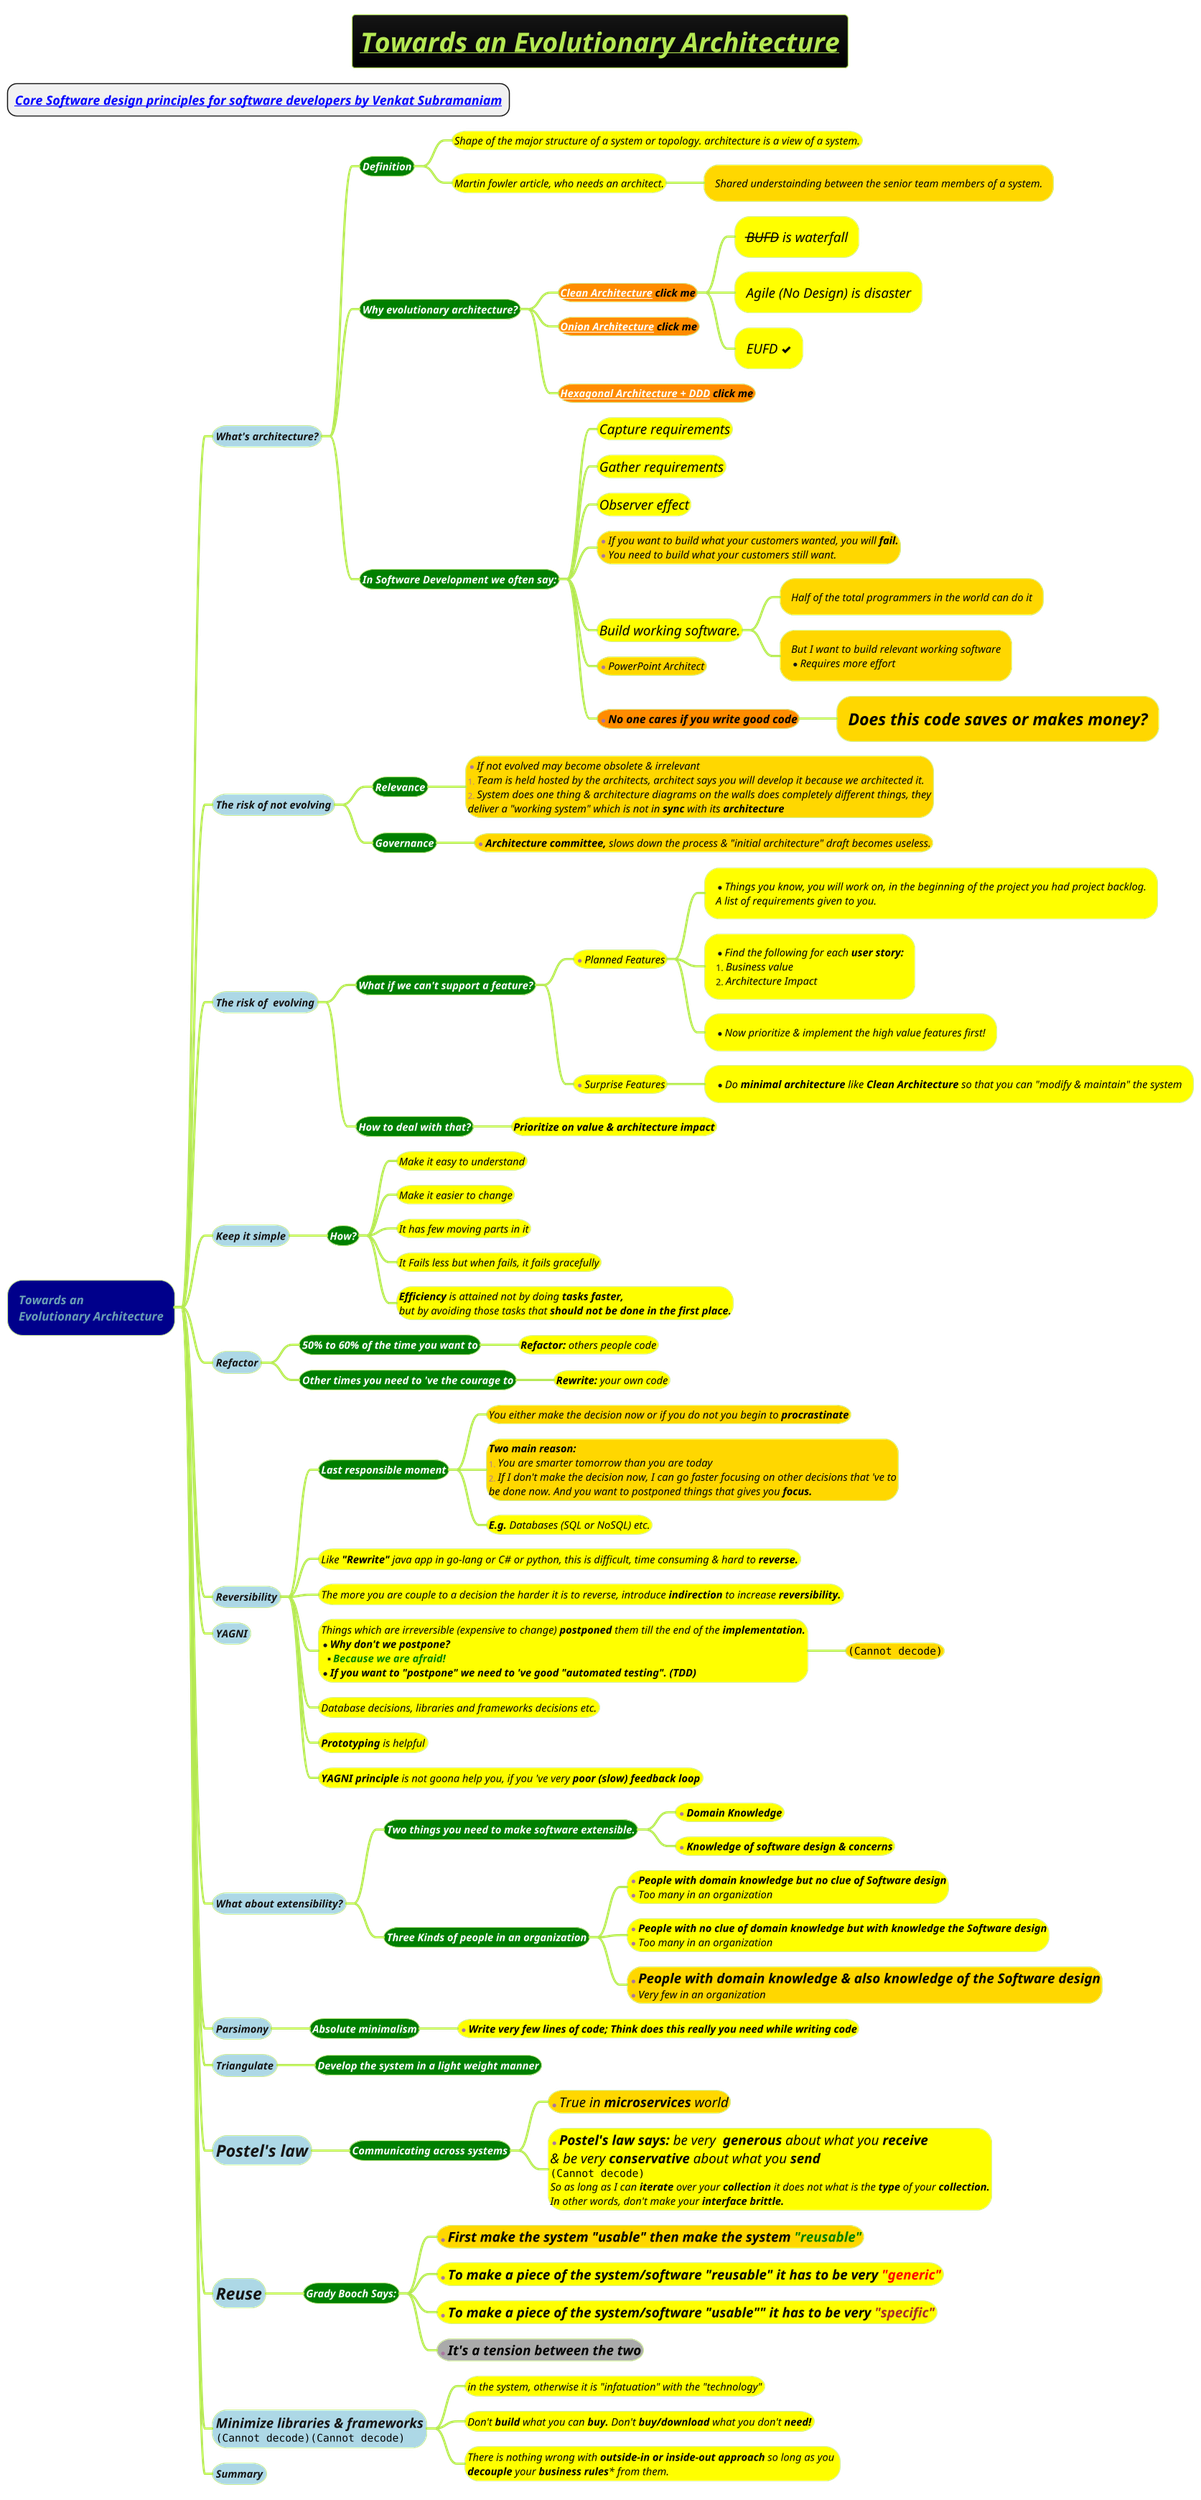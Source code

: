 @startmindmap
title =<i><b><u>Towards an Evolutionary Architecture
* ===<i><b>[[docs/3-programming-languages/Venkat-Subramaniam/Core-Software-design-principles-for-software-developers.puml Core Software design principles for software developers by Venkat Subramaniam]]
!theme hacker

*[#darkblue] <i>Towards an \n<i>Evolutionary Architecture
**[#lightblue] <i><color #blac><size:14>What's architecture?
***[#green] <i><color #white><b><size:14>Definition
****[#yellow] <i><color #black><size:14>Shape of the major structure of a system or topology. architecture is a view of a system.
****[#yellow] <i><color #black><size:14>Martin fowler article, who needs an architect.
*****[#gold] <i><color #black><size:14>Shared understainding between the senior team members of a system.
***[#green] <b><i><color #white><size:14>Why evolutionary architecture?
****[#darkorange] <b><i><color #black><size:14>[[docs/3-programming-languages/Venkat-Subramaniam/images/img_27.png Clean Architecture]] click me
*****[#yellow] <i><color #black><size:18>--BUFD-- is waterfall
*****[#yellow] <i><color #black><size:18>Agile (No Design) is disaster
*****[#yellow] <i><color #black><size:18>EUFD <&check>
****[#darkorange] <b><i><color #black><size:14>[[docs/3-programming-languages/Venkat-Subramaniam/images/img_26.png Onion Architecture]] click me
****[#darkorange] <i><color #black><size:14><b>[[docs/3-programming-languages/Venkat-Subramaniam/images/img_26.png Hexagonal Architecture + DDD]] click me
***[#green] <b><i><color #white><size:14>In Software Development we often say:
****[#yellow] <i><color #black><size:18>Capture requirements
****[#yellow] <i><color #black><size:18>Gather requirements
****[#yellow] <i><color #black><size:18>Observer effect
****[#gold] *<i><color #black><size:14>If you want to build what your customers wanted, you will <b>fail.\n*<i><color #black><size:14>You need to build what your customers still want.
****[#yellow] <i><color #black><size:18>Build working software.
*****[#gold] <i><color #black><size:14>Half of the total programmers in the world can do it
*****[#gold] <i><color #black><size:14>But I want to build relevant working software\n*<i><color #black><size:14>Requires more effort
****[#gold] *<i><color #black><size:14>PowerPoint Architect
****[#darkorange] *<i><color #black><size:15><b>No one cares if you write good code
*****[#gold] <i><color #black><size:22><b>Does this code saves or makes money?
**[#lightblue] <i><color #blac><size:14>The risk of not evolving
***[#green] <b><i><color #white><size:14>Relevance
****[#gold]:*<i><color #black><size:14>If not evolved may become obsolete & irrelevant
#<i><color #black><size:14>Team is held hosted by the architects, architect says you will develop it because we architected it.
#<i><color #black><size:14>System does one thing & architecture diagrams on the walls does completely different things, they
<i><color #black><size:14>deliver a "working system" which is not in **sync** with its <b>architecture;
***[#green] <b><i><color #white><size:14>Governance
****[#gold] *<i><color #black><size:14>**Architecture committee,** slows down the process & "initial architecture" draft becomes useless.
**[#lightblue] <i><color #blac><size:14>The risk of  evolving
***[#green] <b><i><color #white><size:14>What if we can't support a feature?
****[#yellow] *<i><color #black><size:14>Planned Features
*****[#yellow] *<i><color #black><size:14>Things you know, you will work on, in the beginning of the project you had project backlog. \n<i><color #black><size:14>A list of requirements given to you.
*****[#yellow] *<i><color #black><size:14>Find the following for each <b>user story:\n#<i><color #black><size:14>Business value\n#<i><color #black><size:14>Architecture Impact
*****[#yellow] *<i><color #black><size:14>Now prioritize & implement the high value features first!
****[#yellow] *<i><color #black><size:14>Surprise Features
*****[#yellow] *<i><color #black><size:14>Do **minimal architecture** like **Clean Architecture** so that you can "modify & maintain" the system
***[#green] <i><color #white><b><size:14>How to deal with that?
****[#yellow] <b><i><color #black><size:14>Prioritize on value & architecture impact
**[#lightblue] <i><color #blac><size:14>Keep it simple
***[#green] <i><color #white><b><size:14>How?
****[#yellow] <i><color #black><size:14>Make it easy to understand
****[#yellow] <i><color #black><size:14>Make it easier to change
****[#yellow] <i><color #black><size:14>It has few moving parts in it
****[#yellow] <i><color #black><size:14>It Fails less but when fails, it fails gracefully
****[#yellow] <i><color #black><size:14><b>Efficiency</b> is attained not by doing <b>tasks faster,\n<i><color #black><size:14>but by avoiding those tasks that <b>should not be done in the first place.
**[#lightblue] <i><color #blac><size:14>Refactor
***[#green] <b><i><color #white><size:14>50% to 60% of the time you want to
****[#yellow] <i><color #black><size:14><b>Refactor:</b> others people code
***[#green] <b><i><color #white><size:14>Other times you need to 've the courage to
****[#yellow] <i><color #black><size:14><b>Rewrite:</b> your own code
**[#lightblue] <i><color #blac><size:14>Reversibility
***[#green] <b><i><color #white><size:14>Last responsible moment
****[#gold] <i><color #black><size:14>You either make the decision now or if you do not you begin to <b>procrastinate
****[#gold] <i><color #black><size:14><b>Two main reason: \n#<i><color #black><size:14>You are smarter tomorrow than you are today\n#<i><color #black><size:14>If I don't make the decision now, I can go faster focusing on other decisions that 've to \n<i><color #black><size:14>be done now. And you want to postponed things that gives you <b>focus.
****[#yellow] <i><color #black><size:14><b>E.g.</b> Databases (SQL or NoSQL) etc.
***[#yellow] <i><color #black><size:14>Like **"Rewrite"** java app in go-lang or C# or python, this is difficult, time consuming & hard to <b>reverse.
***[#yellow] <i><color #black><size:14>The more you are couple to a decision the harder it is to reverse, introduce **indirection** to increase <b>reversibility.
***[#yellow] <i><color #black><size:14>Things which are irreversible (expensive to change) **postponed** them till the end of the <b>implementation.\n*<b><i><color #black><size:14>Why don't we postpone?\n**<b><i><color #green><size:14>Because we are afraid!\n*<b><i><color #black><size:14>If you want to "postpone" we need to 've good "automated testing". (TDD)
****[#gold] <i><color #black><size:14><img:images/img_35.png>
***[#yellow] <i><color #black><size:14>Database decisions, libraries and frameworks decisions etc.
***[#yellow] <i><color #black><size:14>**Prototyping** is helpful
***[#yellow] <i><color #black><size:14>**YAGNI principle** is not goona help you, if you 've very <b>poor (slow) feedback loop
**[#lightblue] <i><color #blac><size:14>YAGNI
**[#lightblue] <i><color #blac><size:14>What about extensibility?
***[#green] <i><color #white><b><size:14>Two things you need to make software extensible.
****[#yellow] *<i><color #black><size:14><b>Domain Knowledge
****[#yellow] *<i><color #black><size:14><b>Knowledge of software design & concerns
***[#green] <i><color #white><b><size:14>Three Kinds of people in an organization
****[#yellow] *<i><color #black><size:14><b>People with domain knowledge but no clue of Software design\n*<i><color #black><size:14>Too many in an organization
****[#yellow] *<i><color #black><size:14><b>People with no clue of domain knowledge but with knowledge the Software design\n*<i><color #black><size:14>Too many in an organization
****[#gold] *<i><color #black><size:18><b>People with domain knowledge & also knowledge of the Software design\n*<i><color #black><size:14>Very few in an organization
**[#lightblue] <i><color #blac><size:14>Parsimony
***[#green] <i><color #white><b><size:14>Absolute minimalism
****[#yellow] *<i><color #black><size:14><b>Write very few lines of code; Think does this really you need while writing code
**[#lightblue] <i><color #blac><size:14>Triangulate
***[#green] <i><color #white><b><size:14>Develop the system in a light weight manner
**[#lightblue] <i><color #blac><size:22>Postel's law
***[#green] <i><color #white><b><size:14>Communicating across systems
****[#gold] *<i><color #black><size:18>True in **microservices** world
****[#yellow] *<i><color #black><size:18><b>Postel's law says:</b> be very  <b>generous</b> about what you <b>receive\n<i><color #black><size:18>& be very <b>conservative</b> about what you <b>send\n<img:images/img_28.png>\n<i><color #black><size:14>So as long as I can **iterate** over your **collection** it does not what is the **type** of your <b>collection.\n<i><color #black><size:14>In other words, don't make your <b>interface brittle.
**[#lightblue] <i><color #blac><size:22>Reuse
***[#green] <i><color #white><b><size:14>Grady Booch Says:
****[#gold] *<i><color #black><size:18><b>First make the system "usable" then make the system <color #green>"reusable"
****[#yellow] *<i><color #black><size:18><b>To make a piece of the system/software "reusable" it has to be very<color #red> "generic"
****[#yellow] *<i><color #black><size:18><b>To make a piece of the system/software "usable"" it has to be very <color #brown>"specific"
****[#a] *<i><color #black><size:18><b>It's a tension between the two
**[#lightblue] <i><color #blac><size:18>Minimize libraries & frameworks\n<img:images/img_31.png><img:images/img_34.png>
***[#yellow] <i><color #black><size:14>in the system, otherwise it is "infatuation" with the "technology"
***[#yellow] <i><color #black><size:14>Don't **build** what you can **buy.** Don't **buy/download** what you don't <b>need!
***[#yellow] <i><color #black><size:14>There is nothing wrong with **outside-in or inside-out approach** so long as you \n<i><color #black><size:14>**decouple** your **business rules*** from them.
**[#lightblue] <i><color #blac><size:14>Summary

@endmindmap
